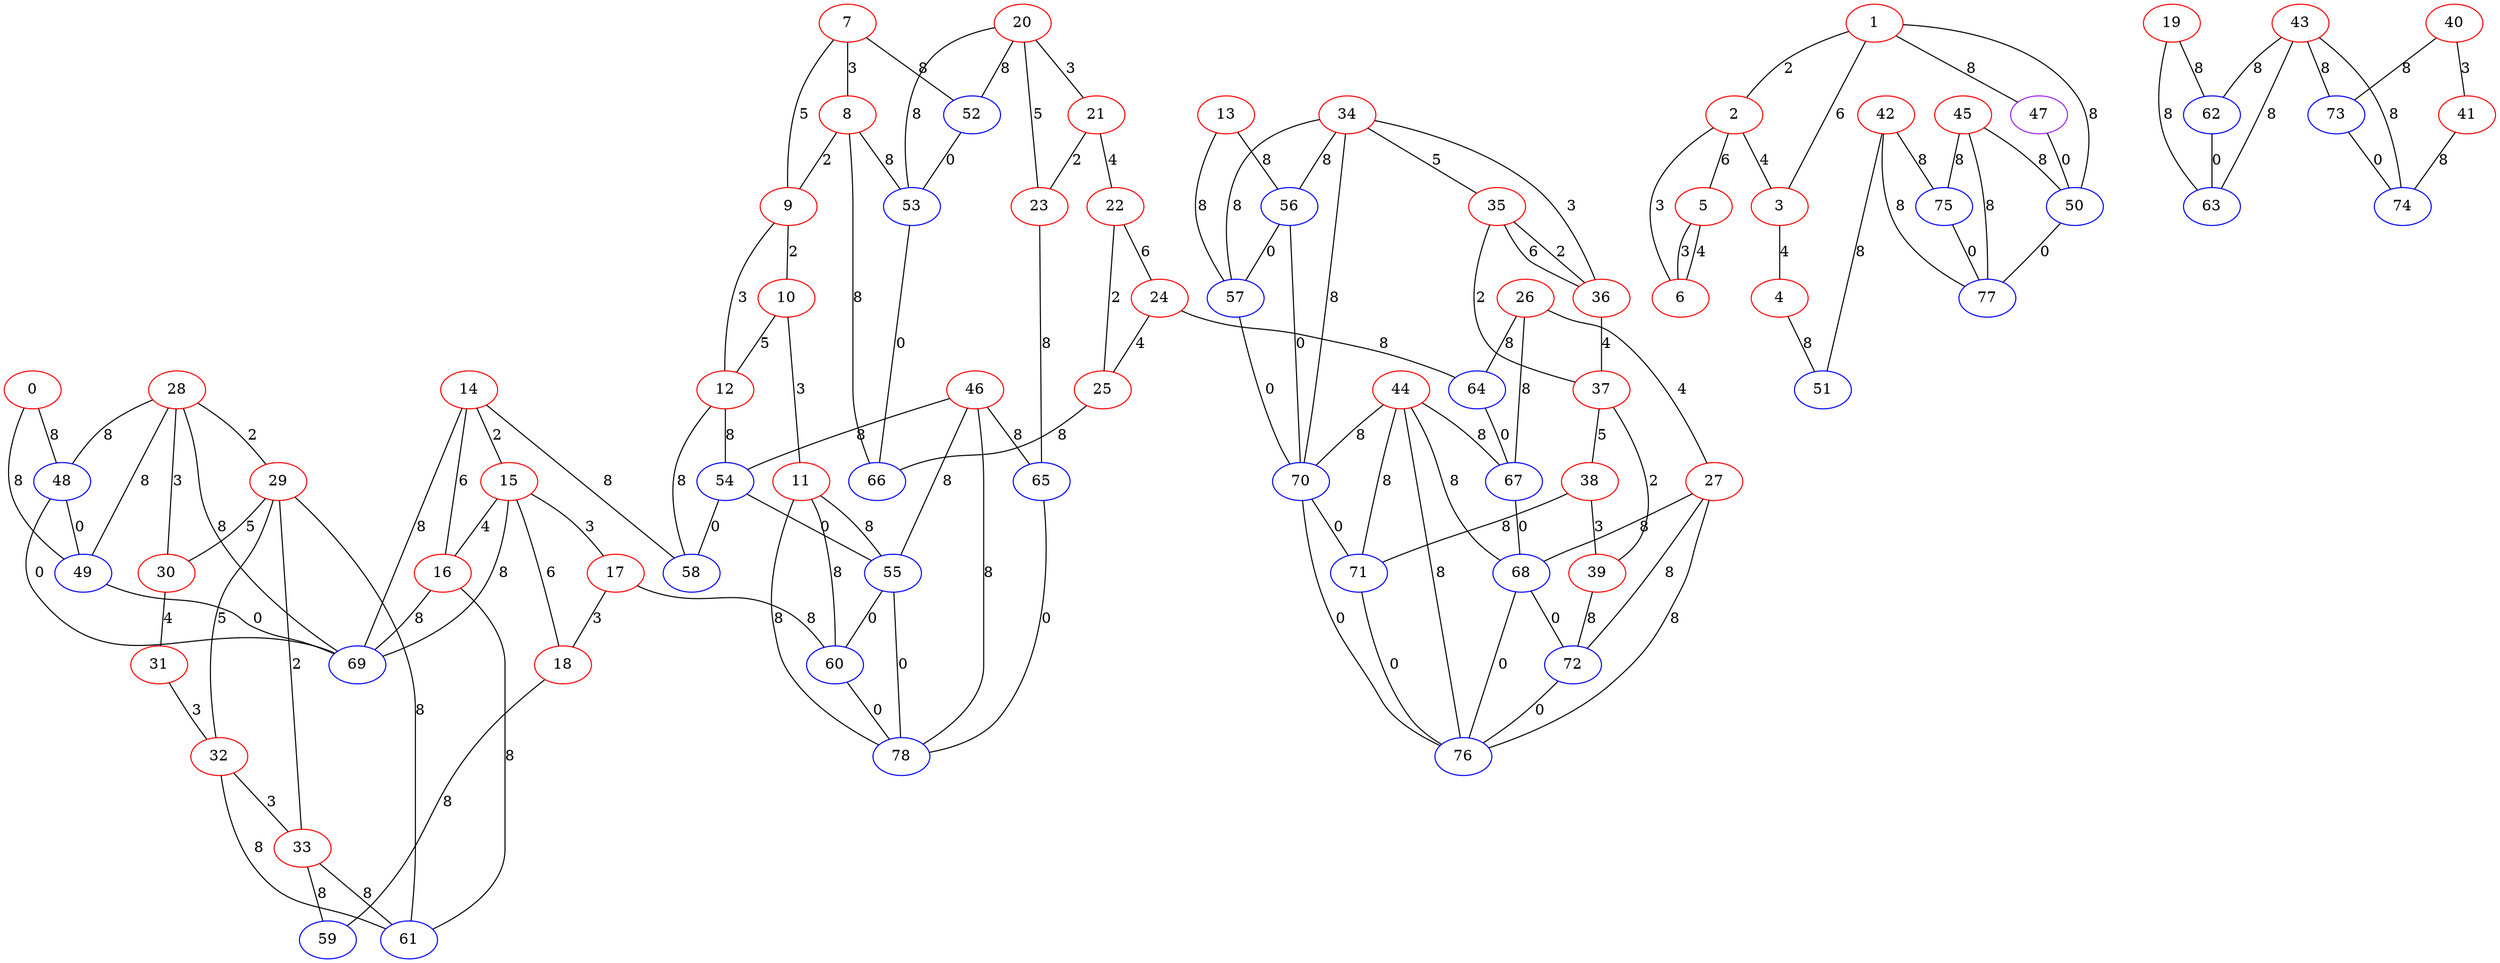 graph "" {
0 [color=red, weight=1];
1 [color=red, weight=1];
2 [color=red, weight=1];
3 [color=red, weight=1];
4 [color=red, weight=1];
5 [color=red, weight=1];
6 [color=red, weight=1];
7 [color=red, weight=1];
8 [color=red, weight=1];
9 [color=red, weight=1];
10 [color=red, weight=1];
11 [color=red, weight=1];
12 [color=red, weight=1];
13 [color=red, weight=1];
14 [color=red, weight=1];
15 [color=red, weight=1];
16 [color=red, weight=1];
17 [color=red, weight=1];
18 [color=red, weight=1];
19 [color=red, weight=1];
20 [color=red, weight=1];
21 [color=red, weight=1];
22 [color=red, weight=1];
23 [color=red, weight=1];
24 [color=red, weight=1];
25 [color=red, weight=1];
26 [color=red, weight=1];
27 [color=red, weight=1];
28 [color=red, weight=1];
29 [color=red, weight=1];
30 [color=red, weight=1];
31 [color=red, weight=1];
32 [color=red, weight=1];
33 [color=red, weight=1];
34 [color=red, weight=1];
35 [color=red, weight=1];
36 [color=red, weight=1];
37 [color=red, weight=1];
38 [color=red, weight=1];
39 [color=red, weight=1];
40 [color=red, weight=1];
41 [color=red, weight=1];
42 [color=red, weight=1];
43 [color=red, weight=1];
44 [color=red, weight=1];
45 [color=red, weight=1];
46 [color=red, weight=1];
47 [color=purple, weight=4];
48 [color=blue, weight=3];
49 [color=blue, weight=3];
50 [color=blue, weight=3];
51 [color=blue, weight=3];
52 [color=blue, weight=3];
53 [color=blue, weight=3];
54 [color=blue, weight=3];
55 [color=blue, weight=3];
56 [color=blue, weight=3];
57 [color=blue, weight=3];
58 [color=blue, weight=3];
59 [color=blue, weight=3];
60 [color=blue, weight=3];
61 [color=blue, weight=3];
62 [color=blue, weight=3];
63 [color=blue, weight=3];
64 [color=blue, weight=3];
65 [color=blue, weight=3];
66 [color=blue, weight=3];
67 [color=blue, weight=3];
68 [color=blue, weight=3];
69 [color=blue, weight=3];
70 [color=blue, weight=3];
71 [color=blue, weight=3];
72 [color=blue, weight=3];
73 [color=blue, weight=3];
74 [color=blue, weight=3];
75 [color=blue, weight=3];
76 [color=blue, weight=3];
77 [color=blue, weight=3];
78 [color=blue, weight=3];
0 -- 48  [key=0, label=8];
0 -- 49  [key=0, label=8];
1 -- 2  [key=0, label=2];
1 -- 3  [key=0, label=6];
1 -- 50  [key=0, label=8];
1 -- 47  [key=0, label=8];
2 -- 3  [key=0, label=4];
2 -- 5  [key=0, label=6];
2 -- 6  [key=0, label=3];
3 -- 4  [key=0, label=4];
4 -- 51  [key=0, label=8];
5 -- 6  [key=0, label=4];
5 -- 6  [key=1, label=3];
7 -- 8  [key=0, label=3];
7 -- 9  [key=0, label=5];
7 -- 52  [key=0, label=8];
8 -- 9  [key=0, label=2];
8 -- 66  [key=0, label=8];
8 -- 53  [key=0, label=8];
9 -- 10  [key=0, label=2];
9 -- 12  [key=0, label=3];
10 -- 11  [key=0, label=3];
10 -- 12  [key=0, label=5];
11 -- 60  [key=0, label=8];
11 -- 78  [key=0, label=8];
11 -- 55  [key=0, label=8];
12 -- 58  [key=0, label=8];
12 -- 54  [key=0, label=8];
13 -- 56  [key=0, label=8];
13 -- 57  [key=0, label=8];
14 -- 16  [key=0, label=6];
14 -- 58  [key=0, label=8];
14 -- 69  [key=0, label=8];
14 -- 15  [key=0, label=2];
15 -- 16  [key=0, label=4];
15 -- 17  [key=0, label=3];
15 -- 18  [key=0, label=6];
15 -- 69  [key=0, label=8];
16 -- 61  [key=0, label=8];
16 -- 69  [key=0, label=8];
17 -- 18  [key=0, label=3];
17 -- 60  [key=0, label=8];
18 -- 59  [key=0, label=8];
19 -- 62  [key=0, label=8];
19 -- 63  [key=0, label=8];
20 -- 53  [key=0, label=8];
20 -- 52  [key=0, label=8];
20 -- 21  [key=0, label=3];
20 -- 23  [key=0, label=5];
21 -- 22  [key=0, label=4];
21 -- 23  [key=0, label=2];
22 -- 24  [key=0, label=6];
22 -- 25  [key=0, label=2];
23 -- 65  [key=0, label=8];
24 -- 64  [key=0, label=8];
24 -- 25  [key=0, label=4];
25 -- 66  [key=0, label=8];
26 -- 64  [key=0, label=8];
26 -- 67  [key=0, label=8];
26 -- 27  [key=0, label=4];
27 -- 72  [key=0, label=8];
27 -- 76  [key=0, label=8];
27 -- 68  [key=0, label=8];
28 -- 48  [key=0, label=8];
28 -- 49  [key=0, label=8];
28 -- 29  [key=0, label=2];
28 -- 30  [key=0, label=3];
28 -- 69  [key=0, label=8];
29 -- 32  [key=0, label=5];
29 -- 33  [key=0, label=2];
29 -- 61  [key=0, label=8];
29 -- 30  [key=0, label=5];
30 -- 31  [key=0, label=4];
31 -- 32  [key=0, label=3];
32 -- 33  [key=0, label=3];
32 -- 61  [key=0, label=8];
33 -- 59  [key=0, label=8];
33 -- 61  [key=0, label=8];
34 -- 56  [key=0, label=8];
34 -- 57  [key=0, label=8];
34 -- 35  [key=0, label=5];
34 -- 36  [key=0, label=3];
34 -- 70  [key=0, label=8];
35 -- 36  [key=0, label=2];
35 -- 36  [key=1, label=6];
35 -- 37  [key=0, label=2];
36 -- 37  [key=0, label=4];
37 -- 38  [key=0, label=5];
37 -- 39  [key=0, label=2];
38 -- 71  [key=0, label=8];
38 -- 39  [key=0, label=3];
39 -- 72  [key=0, label=8];
40 -- 41  [key=0, label=3];
40 -- 73  [key=0, label=8];
41 -- 74  [key=0, label=8];
42 -- 51  [key=0, label=8];
42 -- 75  [key=0, label=8];
42 -- 77  [key=0, label=8];
43 -- 73  [key=0, label=8];
43 -- 74  [key=0, label=8];
43 -- 62  [key=0, label=8];
43 -- 63  [key=0, label=8];
44 -- 76  [key=0, label=8];
44 -- 67  [key=0, label=8];
44 -- 68  [key=0, label=8];
44 -- 70  [key=0, label=8];
44 -- 71  [key=0, label=8];
45 -- 50  [key=0, label=8];
45 -- 75  [key=0, label=8];
45 -- 77  [key=0, label=8];
46 -- 65  [key=0, label=8];
46 -- 78  [key=0, label=8];
46 -- 54  [key=0, label=8];
46 -- 55  [key=0, label=8];
47 -- 50  [key=0, label=0];
48 -- 49  [key=0, label=0];
48 -- 69  [key=0, label=0];
49 -- 69  [key=0, label=0];
50 -- 77  [key=0, label=0];
52 -- 53  [key=0, label=0];
53 -- 66  [key=0, label=0];
54 -- 58  [key=0, label=0];
54 -- 55  [key=0, label=0];
55 -- 78  [key=0, label=0];
55 -- 60  [key=0, label=0];
56 -- 57  [key=0, label=0];
56 -- 70  [key=0, label=0];
57 -- 70  [key=0, label=0];
60 -- 78  [key=0, label=0];
62 -- 63  [key=0, label=0];
64 -- 67  [key=0, label=0];
65 -- 78  [key=0, label=0];
67 -- 68  [key=0, label=0];
68 -- 72  [key=0, label=0];
68 -- 76  [key=0, label=0];
70 -- 71  [key=0, label=0];
70 -- 76  [key=0, label=0];
71 -- 76  [key=0, label=0];
72 -- 76  [key=0, label=0];
73 -- 74  [key=0, label=0];
75 -- 77  [key=0, label=0];
}
